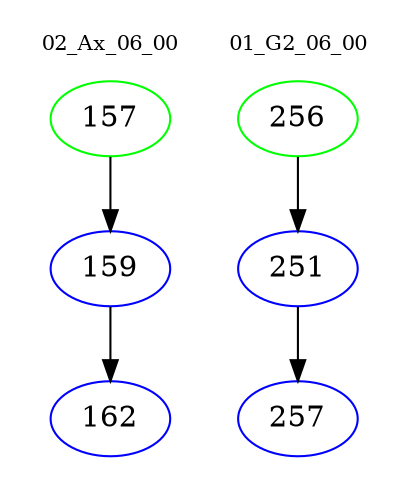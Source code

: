 digraph{
subgraph cluster_0 {
color = white
label = "02_Ax_06_00";
fontsize=10;
T0_157 [label="157", color="green"]
T0_157 -> T0_159 [color="black"]
T0_159 [label="159", color="blue"]
T0_159 -> T0_162 [color="black"]
T0_162 [label="162", color="blue"]
}
subgraph cluster_1 {
color = white
label = "01_G2_06_00";
fontsize=10;
T1_256 [label="256", color="green"]
T1_256 -> T1_251 [color="black"]
T1_251 [label="251", color="blue"]
T1_251 -> T1_257 [color="black"]
T1_257 [label="257", color="blue"]
}
}
